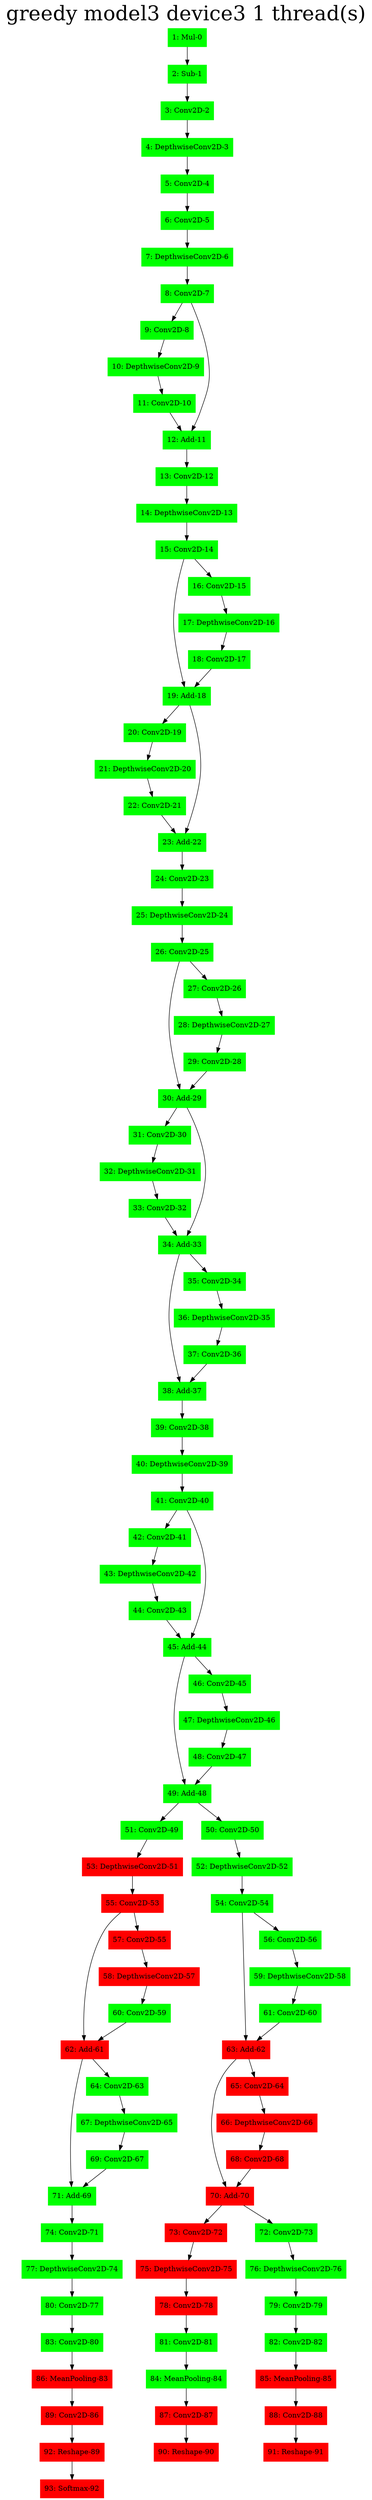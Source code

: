 digraph G {
label     = "greedy model3 device3 1 thread(s)"
    labelloc  =  t // t: Place the graph's title on top.
    fontsize  = 40 // Make title stand out by giving a large font size
    fontcolor = black"1: Mul-0"->"2: Sub-1";
"1: Mul-0" [shape=box,style=filled,color=green];
"2: Sub-1"->"3: Conv2D-2";
"2: Sub-1" [shape=box,style=filled,color=green];
"3: Conv2D-2"->"4: DepthwiseConv2D-3";
"3: Conv2D-2" [shape=box,style=filled,color=green];
"4: DepthwiseConv2D-3"->"5: Conv2D-4";
"4: DepthwiseConv2D-3" [shape=box,style=filled,color=green];
"5: Conv2D-4"->"6: Conv2D-5";
"5: Conv2D-4" [shape=box,style=filled,color=green];
"6: Conv2D-5"->"7: DepthwiseConv2D-6";
"6: Conv2D-5" [shape=box,style=filled,color=green];
"7: DepthwiseConv2D-6"->"8: Conv2D-7";
"7: DepthwiseConv2D-6" [shape=box,style=filled,color=green];
"8: Conv2D-7"->"9: Conv2D-8";
"8: Conv2D-7"->"12: Add-11";
"8: Conv2D-7" [shape=box,style=filled,color=green];
"9: Conv2D-8"->"10: DepthwiseConv2D-9";
"9: Conv2D-8" [shape=box,style=filled,color=green];
"10: DepthwiseConv2D-9"->"11: Conv2D-10";
"10: DepthwiseConv2D-9" [shape=box,style=filled,color=green];
"11: Conv2D-10"->"12: Add-11";
"11: Conv2D-10" [shape=box,style=filled,color=green];
"12: Add-11"->"13: Conv2D-12";
"12: Add-11" [shape=box,style=filled,color=green];
"13: Conv2D-12"->"14: DepthwiseConv2D-13";
"13: Conv2D-12" [shape=box,style=filled,color=green];
"14: DepthwiseConv2D-13"->"15: Conv2D-14";
"14: DepthwiseConv2D-13" [shape=box,style=filled,color=green];
"15: Conv2D-14"->"19: Add-18";
"15: Conv2D-14"->"16: Conv2D-15";
"15: Conv2D-14" [shape=box,style=filled,color=green];
"16: Conv2D-15"->"17: DepthwiseConv2D-16";
"16: Conv2D-15" [shape=box,style=filled,color=green];
"17: DepthwiseConv2D-16"->"18: Conv2D-17";
"17: DepthwiseConv2D-16" [shape=box,style=filled,color=green];
"18: Conv2D-17"->"19: Add-18";
"18: Conv2D-17" [shape=box,style=filled,color=green];
"19: Add-18"->"20: Conv2D-19";
"19: Add-18"->"23: Add-22";
"19: Add-18" [shape=box,style=filled,color=green];
"20: Conv2D-19"->"21: DepthwiseConv2D-20";
"20: Conv2D-19" [shape=box,style=filled,color=green];
"21: DepthwiseConv2D-20"->"22: Conv2D-21";
"21: DepthwiseConv2D-20" [shape=box,style=filled,color=green];
"22: Conv2D-21"->"23: Add-22";
"22: Conv2D-21" [shape=box,style=filled,color=green];
"23: Add-22"->"24: Conv2D-23";
"23: Add-22" [shape=box,style=filled,color=green];
"24: Conv2D-23"->"25: DepthwiseConv2D-24";
"24: Conv2D-23" [shape=box,style=filled,color=green];
"25: DepthwiseConv2D-24"->"26: Conv2D-25";
"25: DepthwiseConv2D-24" [shape=box,style=filled,color=green];
"26: Conv2D-25"->"30: Add-29";
"26: Conv2D-25"->"27: Conv2D-26";
"26: Conv2D-25" [shape=box,style=filled,color=green];
"27: Conv2D-26"->"28: DepthwiseConv2D-27";
"27: Conv2D-26" [shape=box,style=filled,color=green];
"28: DepthwiseConv2D-27"->"29: Conv2D-28";
"28: DepthwiseConv2D-27" [shape=box,style=filled,color=green];
"29: Conv2D-28"->"30: Add-29";
"29: Conv2D-28" [shape=box,style=filled,color=green];
"30: Add-29"->"31: Conv2D-30";
"30: Add-29"->"34: Add-33";
"30: Add-29" [shape=box,style=filled,color=green];
"31: Conv2D-30"->"32: DepthwiseConv2D-31";
"31: Conv2D-30" [shape=box,style=filled,color=green];
"32: DepthwiseConv2D-31"->"33: Conv2D-32";
"32: DepthwiseConv2D-31" [shape=box,style=filled,color=green];
"33: Conv2D-32"->"34: Add-33";
"33: Conv2D-32" [shape=box,style=filled,color=green];
"34: Add-33"->"38: Add-37";
"34: Add-33"->"35: Conv2D-34";
"34: Add-33" [shape=box,style=filled,color=green];
"35: Conv2D-34"->"36: DepthwiseConv2D-35";
"35: Conv2D-34" [shape=box,style=filled,color=green];
"36: DepthwiseConv2D-35"->"37: Conv2D-36";
"36: DepthwiseConv2D-35" [shape=box,style=filled,color=green];
"37: Conv2D-36"->"38: Add-37";
"37: Conv2D-36" [shape=box,style=filled,color=green];
"38: Add-37"->"39: Conv2D-38";
"38: Add-37" [shape=box,style=filled,color=green];
"39: Conv2D-38"->"40: DepthwiseConv2D-39";
"39: Conv2D-38" [shape=box,style=filled,color=green];
"40: DepthwiseConv2D-39"->"41: Conv2D-40";
"40: DepthwiseConv2D-39" [shape=box,style=filled,color=green];
"41: Conv2D-40"->"42: Conv2D-41";
"41: Conv2D-40"->"45: Add-44";
"41: Conv2D-40" [shape=box,style=filled,color=green];
"42: Conv2D-41"->"43: DepthwiseConv2D-42";
"42: Conv2D-41" [shape=box,style=filled,color=green];
"43: DepthwiseConv2D-42"->"44: Conv2D-43";
"43: DepthwiseConv2D-42" [shape=box,style=filled,color=green];
"44: Conv2D-43"->"45: Add-44";
"44: Conv2D-43" [shape=box,style=filled,color=green];
"45: Add-44"->"49: Add-48";
"45: Add-44"->"46: Conv2D-45";
"45: Add-44" [shape=box,style=filled,color=green];
"46: Conv2D-45"->"47: DepthwiseConv2D-46";
"46: Conv2D-45" [shape=box,style=filled,color=green];
"47: DepthwiseConv2D-46"->"48: Conv2D-47";
"47: DepthwiseConv2D-46" [shape=box,style=filled,color=green];
"48: Conv2D-47"->"49: Add-48";
"48: Conv2D-47" [shape=box,style=filled,color=green];
"49: Add-48"->"51: Conv2D-49";
"49: Add-48"->"50: Conv2D-50";
"49: Add-48" [shape=box,style=filled,color=green];
"51: Conv2D-49"->"53: DepthwiseConv2D-51";
"51: Conv2D-49" [shape=box,style=filled,color=green];
"53: DepthwiseConv2D-51"->"55: Conv2D-53";
"53: DepthwiseConv2D-51" [shape=box,style=filled,color=red];
"55: Conv2D-53"->"62: Add-61";
"55: Conv2D-53"->"57: Conv2D-55";
"55: Conv2D-53" [shape=box,style=filled,color=red];
"57: Conv2D-55"->"58: DepthwiseConv2D-57";
"57: Conv2D-55" [shape=box,style=filled,color=red];
"58: DepthwiseConv2D-57"->"60: Conv2D-59";
"58: DepthwiseConv2D-57" [shape=box,style=filled,color=red];
"60: Conv2D-59"->"62: Add-61";
"60: Conv2D-59" [shape=box,style=filled,color=green];
"62: Add-61"->"71: Add-69";
"62: Add-61"->"64: Conv2D-63";
"62: Add-61" [shape=box,style=filled,color=red];
"64: Conv2D-63"->"67: DepthwiseConv2D-65";
"64: Conv2D-63" [shape=box,style=filled,color=green];
"67: DepthwiseConv2D-65"->"69: Conv2D-67";
"67: DepthwiseConv2D-65" [shape=box,style=filled,color=green];
"69: Conv2D-67"->"71: Add-69";
"69: Conv2D-67" [shape=box,style=filled,color=green];
"71: Add-69"->"74: Conv2D-71";
"71: Add-69" [shape=box,style=filled,color=green];
"74: Conv2D-71"->"77: DepthwiseConv2D-74";
"74: Conv2D-71" [shape=box,style=filled,color=green];
"77: DepthwiseConv2D-74"->"80: Conv2D-77";
"77: DepthwiseConv2D-74" [shape=box,style=filled,color=green];
"80: Conv2D-77"->"83: Conv2D-80";
"80: Conv2D-77" [shape=box,style=filled,color=green];
"83: Conv2D-80"->"86: MeanPooling-83";
"83: Conv2D-80" [shape=box,style=filled,color=green];
"86: MeanPooling-83"->"89: Conv2D-86";
"86: MeanPooling-83" [shape=box,style=filled,color=red];
"89: Conv2D-86"->"92: Reshape-89";
"89: Conv2D-86" [shape=box,style=filled,color=red];
"92: Reshape-89"->"93: Softmax-92";
"92: Reshape-89" [shape=box,style=filled,color=red];
"93: Softmax-92" [shape=box,style=filled,color=red];
"50: Conv2D-50"->"52: DepthwiseConv2D-52";
"50: Conv2D-50" [shape=box,style=filled,color=green];
"52: DepthwiseConv2D-52"->"54: Conv2D-54";
"52: DepthwiseConv2D-52" [shape=box,style=filled,color=green];
"54: Conv2D-54"->"63: Add-62";
"54: Conv2D-54"->"56: Conv2D-56";
"54: Conv2D-54" [shape=box,style=filled,color=green];
"56: Conv2D-56"->"59: DepthwiseConv2D-58";
"56: Conv2D-56" [shape=box,style=filled,color=green];
"59: DepthwiseConv2D-58"->"61: Conv2D-60";
"59: DepthwiseConv2D-58" [shape=box,style=filled,color=green];
"61: Conv2D-60"->"63: Add-62";
"61: Conv2D-60" [shape=box,style=filled,color=green];
"63: Add-62"->"70: Add-70";
"63: Add-62"->"65: Conv2D-64";
"63: Add-62" [shape=box,style=filled,color=red];
"65: Conv2D-64"->"66: DepthwiseConv2D-66";
"65: Conv2D-64" [shape=box,style=filled,color=red];
"66: DepthwiseConv2D-66"->"68: Conv2D-68";
"66: DepthwiseConv2D-66" [shape=box,style=filled,color=red];
"68: Conv2D-68"->"70: Add-70";
"68: Conv2D-68" [shape=box,style=filled,color=red];
"70: Add-70"->"73: Conv2D-72";
"70: Add-70"->"72: Conv2D-73";
"70: Add-70" [shape=box,style=filled,color=red];
"72: Conv2D-73"->"76: DepthwiseConv2D-76";
"72: Conv2D-73" [shape=box,style=filled,color=green];
"76: DepthwiseConv2D-76"->"79: Conv2D-79";
"76: DepthwiseConv2D-76" [shape=box,style=filled,color=green];
"79: Conv2D-79"->"82: Conv2D-82";
"79: Conv2D-79" [shape=box,style=filled,color=green];
"82: Conv2D-82"->"85: MeanPooling-85";
"82: Conv2D-82" [shape=box,style=filled,color=green];
"85: MeanPooling-85"->"88: Conv2D-88";
"85: MeanPooling-85" [shape=box,style=filled,color=red];
"88: Conv2D-88"->"91: Reshape-91";
"88: Conv2D-88" [shape=box,style=filled,color=red];
"91: Reshape-91" [shape=box,style=filled,color=red];
"73: Conv2D-72"->"75: DepthwiseConv2D-75";
"73: Conv2D-72" [shape=box,style=filled,color=red];
"75: DepthwiseConv2D-75"->"78: Conv2D-78";
"75: DepthwiseConv2D-75" [shape=box,style=filled,color=red];
"78: Conv2D-78"->"81: Conv2D-81";
"78: Conv2D-78" [shape=box,style=filled,color=red];
"81: Conv2D-81"->"84: MeanPooling-84";
"81: Conv2D-81" [shape=box,style=filled,color=green];
"84: MeanPooling-84"->"87: Conv2D-87";
"84: MeanPooling-84" [shape=box,style=filled,color=green];
"87: Conv2D-87"->"90: Reshape-90";
"87: Conv2D-87" [shape=box,style=filled,color=red];
"90: Reshape-90" [shape=box,style=filled,color=red];
}